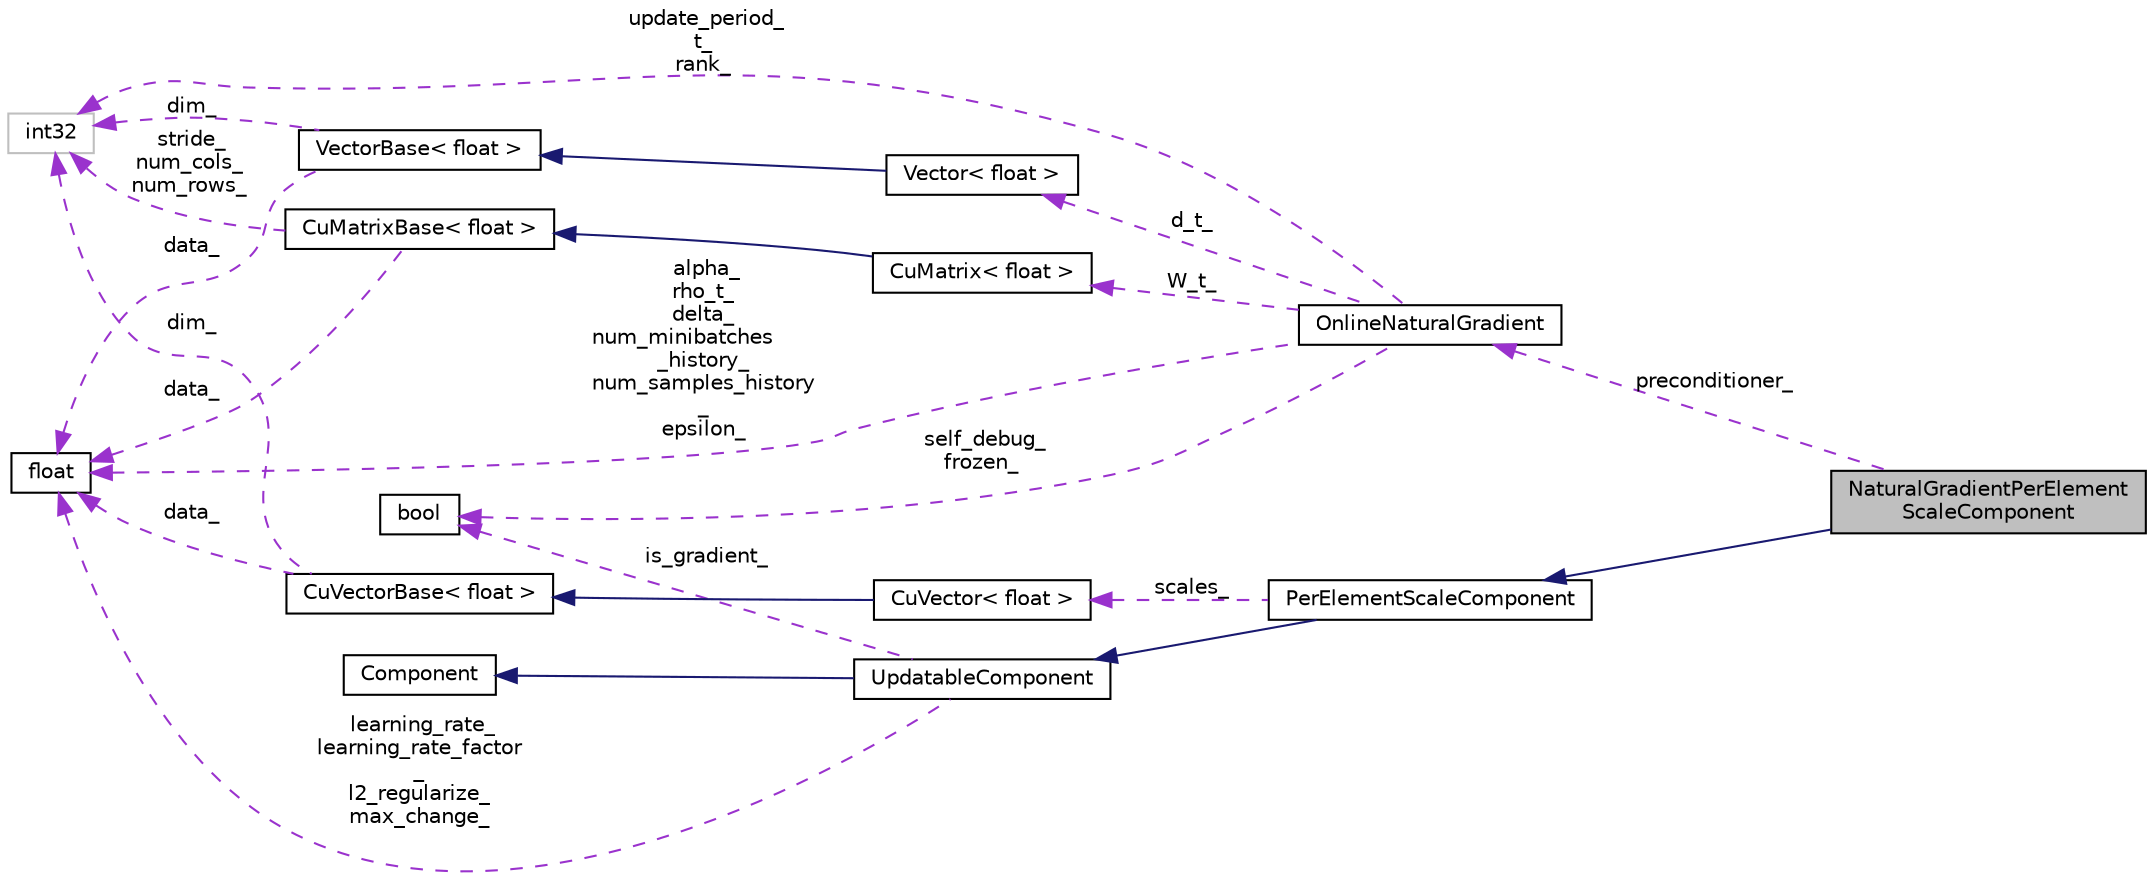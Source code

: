 digraph "NaturalGradientPerElementScaleComponent"
{
  edge [fontname="Helvetica",fontsize="10",labelfontname="Helvetica",labelfontsize="10"];
  node [fontname="Helvetica",fontsize="10",shape=record];
  rankdir="LR";
  Node4 [label="NaturalGradientPerElement\lScaleComponent",height=0.2,width=0.4,color="black", fillcolor="grey75", style="filled", fontcolor="black"];
  Node5 -> Node4 [dir="back",color="midnightblue",fontsize="10",style="solid",fontname="Helvetica"];
  Node5 [label="PerElementScaleComponent",height=0.2,width=0.4,color="black", fillcolor="white", style="filled",URL="$classkaldi_1_1nnet3_1_1PerElementScaleComponent.html",tooltip="PerElementScaleComponent scales each dimension of its input with a separate trainable scale; it&#39;s lik..."];
  Node6 -> Node5 [dir="back",color="midnightblue",fontsize="10",style="solid",fontname="Helvetica"];
  Node6 [label="UpdatableComponent",height=0.2,width=0.4,color="black", fillcolor="white", style="filled",URL="$classkaldi_1_1nnet3_1_1UpdatableComponent.html",tooltip="Class UpdatableComponent is a Component which has trainable parameters; it extends the interface of C..."];
  Node7 -> Node6 [dir="back",color="midnightblue",fontsize="10",style="solid",fontname="Helvetica"];
  Node7 [label="Component",height=0.2,width=0.4,color="black", fillcolor="white", style="filled",URL="$classkaldi_1_1nnet3_1_1Component.html",tooltip="Abstract base-class for neural-net components. "];
  Node8 -> Node6 [dir="back",color="darkorchid3",fontsize="10",style="dashed",label=" learning_rate_\nlearning_rate_factor\l_\nl2_regularize_\nmax_change_" ,fontname="Helvetica"];
  Node8 [label="float",height=0.2,width=0.4,color="black", fillcolor="white", style="filled",URL="$classfloat.html"];
  Node9 -> Node6 [dir="back",color="darkorchid3",fontsize="10",style="dashed",label=" is_gradient_" ,fontname="Helvetica"];
  Node9 [label="bool",height=0.2,width=0.4,color="black", fillcolor="white", style="filled",URL="$classbool.html"];
  Node10 -> Node5 [dir="back",color="darkorchid3",fontsize="10",style="dashed",label=" scales_" ,fontname="Helvetica"];
  Node10 [label="CuVector\< float \>",height=0.2,width=0.4,color="black", fillcolor="white", style="filled",URL="$classkaldi_1_1CuVector.html"];
  Node11 -> Node10 [dir="back",color="midnightblue",fontsize="10",style="solid",fontname="Helvetica"];
  Node11 [label="CuVectorBase\< float \>",height=0.2,width=0.4,color="black", fillcolor="white", style="filled",URL="$classkaldi_1_1CuVectorBase.html"];
  Node8 -> Node11 [dir="back",color="darkorchid3",fontsize="10",style="dashed",label=" data_" ,fontname="Helvetica"];
  Node12 -> Node11 [dir="back",color="darkorchid3",fontsize="10",style="dashed",label=" dim_" ,fontname="Helvetica"];
  Node12 [label="int32",height=0.2,width=0.4,color="grey75", fillcolor="white", style="filled"];
  Node13 -> Node4 [dir="back",color="darkorchid3",fontsize="10",style="dashed",label=" preconditioner_" ,fontname="Helvetica"];
  Node13 [label="OnlineNaturalGradient",height=0.2,width=0.4,color="black", fillcolor="white", style="filled",URL="$classkaldi_1_1nnet3_1_1OnlineNaturalGradient.html",tooltip="Keywords for search: natural gradient, naturalgradient, NG-SGD. "];
  Node8 -> Node13 [dir="back",color="darkorchid3",fontsize="10",style="dashed",label=" alpha_\nrho_t_\ndelta_\nnum_minibatches\l_history_\nnum_samples_history\l_\nepsilon_" ,fontname="Helvetica"];
  Node14 -> Node13 [dir="back",color="darkorchid3",fontsize="10",style="dashed",label=" W_t_" ,fontname="Helvetica"];
  Node14 [label="CuMatrix\< float \>",height=0.2,width=0.4,color="black", fillcolor="white", style="filled",URL="$classkaldi_1_1CuMatrix.html"];
  Node15 -> Node14 [dir="back",color="midnightblue",fontsize="10",style="solid",fontname="Helvetica"];
  Node15 [label="CuMatrixBase\< float \>",height=0.2,width=0.4,color="black", fillcolor="white", style="filled",URL="$classkaldi_1_1CuMatrixBase.html"];
  Node8 -> Node15 [dir="back",color="darkorchid3",fontsize="10",style="dashed",label=" data_" ,fontname="Helvetica"];
  Node12 -> Node15 [dir="back",color="darkorchid3",fontsize="10",style="dashed",label=" stride_\nnum_cols_\nnum_rows_" ,fontname="Helvetica"];
  Node9 -> Node13 [dir="back",color="darkorchid3",fontsize="10",style="dashed",label=" self_debug_\nfrozen_" ,fontname="Helvetica"];
  Node16 -> Node13 [dir="back",color="darkorchid3",fontsize="10",style="dashed",label=" d_t_" ,fontname="Helvetica"];
  Node16 [label="Vector\< float \>",height=0.2,width=0.4,color="black", fillcolor="white", style="filled",URL="$classkaldi_1_1Vector.html"];
  Node17 -> Node16 [dir="back",color="midnightblue",fontsize="10",style="solid",fontname="Helvetica"];
  Node17 [label="VectorBase\< float \>",height=0.2,width=0.4,color="black", fillcolor="white", style="filled",URL="$classkaldi_1_1VectorBase.html"];
  Node8 -> Node17 [dir="back",color="darkorchid3",fontsize="10",style="dashed",label=" data_" ,fontname="Helvetica"];
  Node12 -> Node17 [dir="back",color="darkorchid3",fontsize="10",style="dashed",label=" dim_" ,fontname="Helvetica"];
  Node12 -> Node13 [dir="back",color="darkorchid3",fontsize="10",style="dashed",label=" update_period_\nt_\nrank_" ,fontname="Helvetica"];
}
